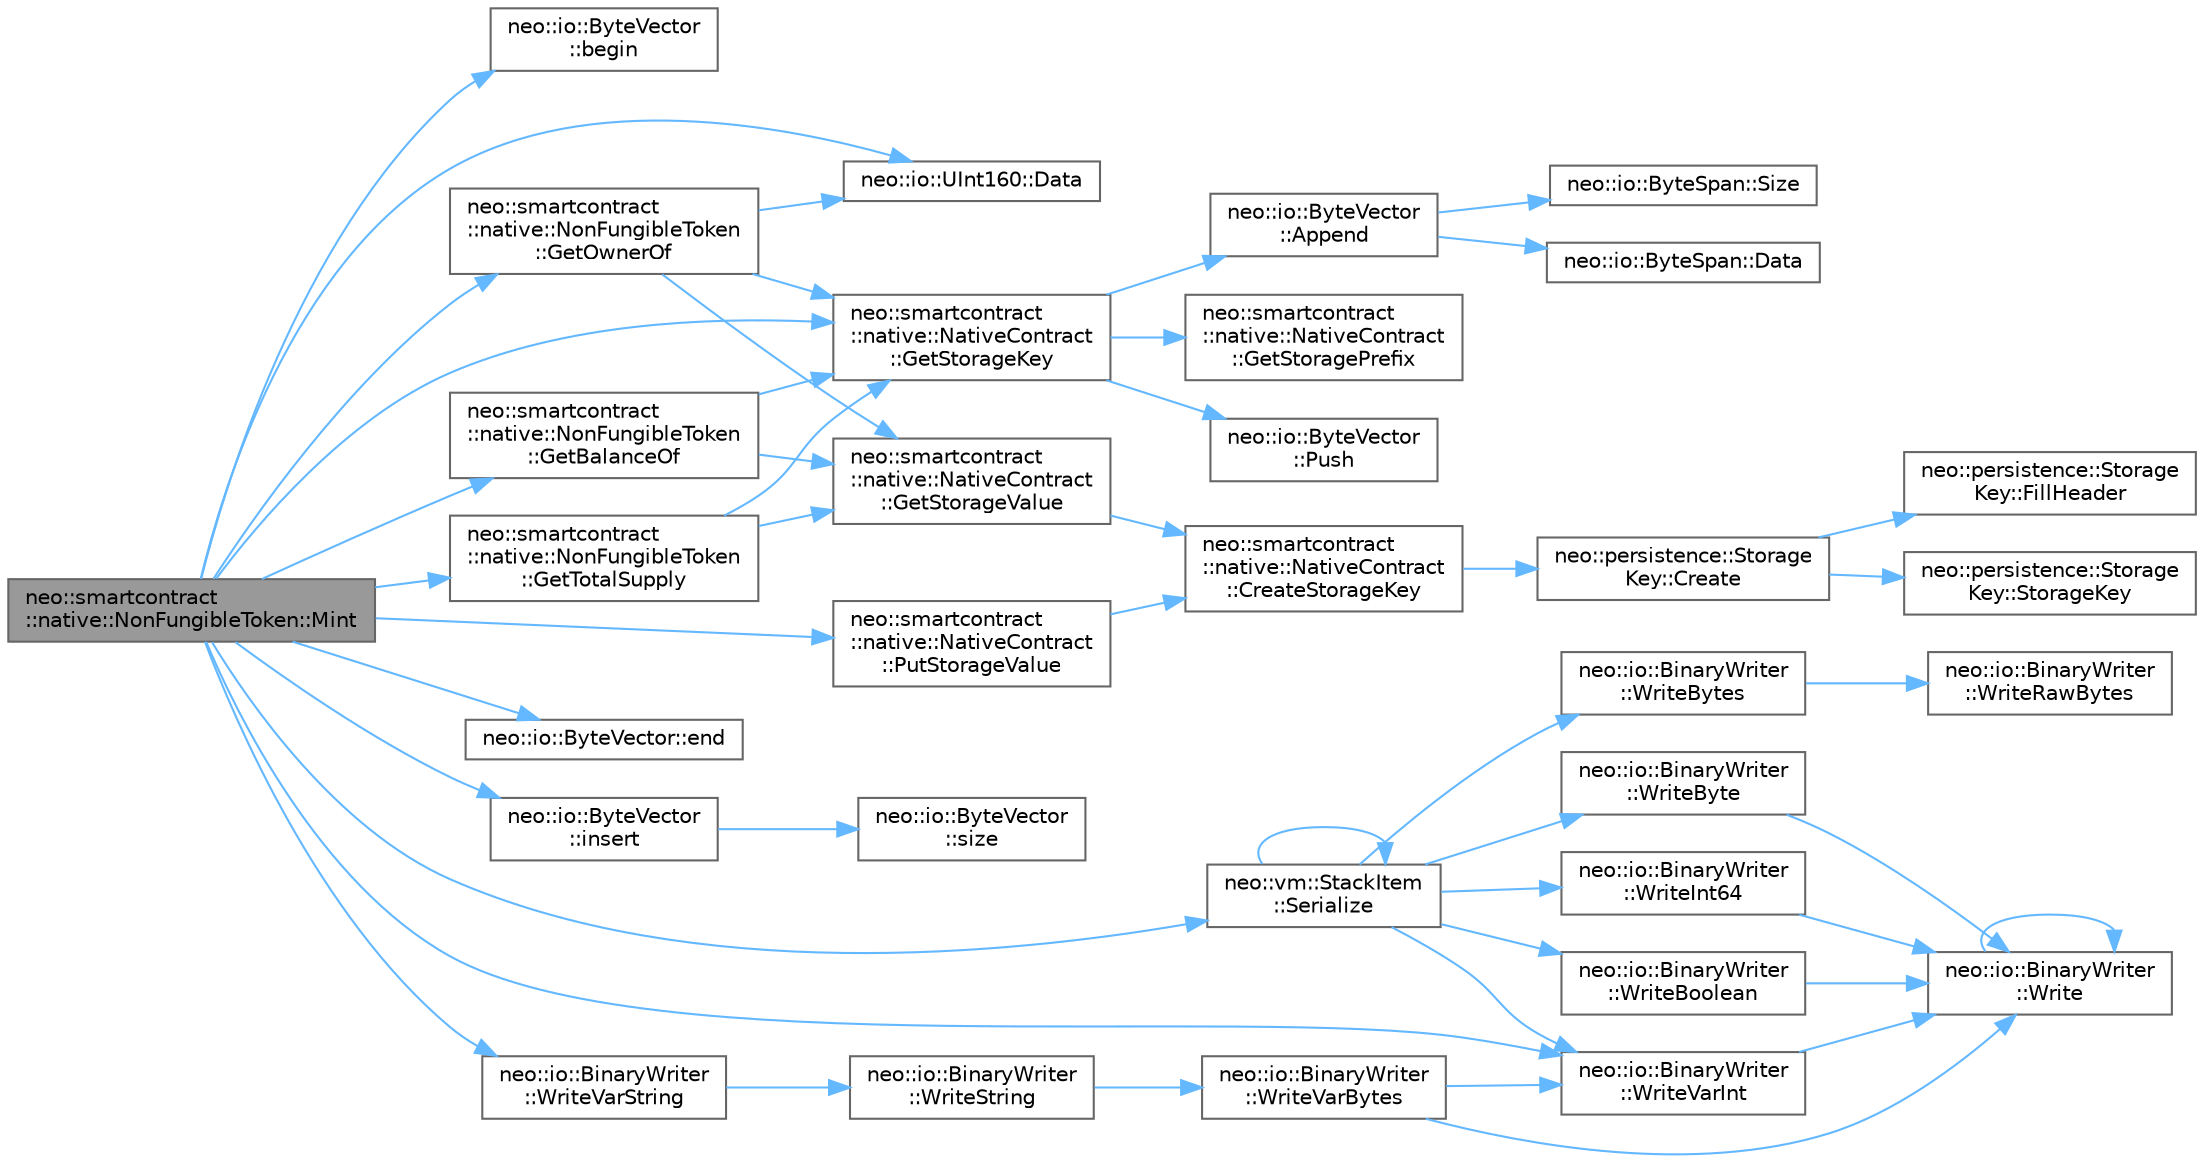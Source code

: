 digraph "neo::smartcontract::native::NonFungibleToken::Mint"
{
 // LATEX_PDF_SIZE
  bgcolor="transparent";
  edge [fontname=Helvetica,fontsize=10,labelfontname=Helvetica,labelfontsize=10];
  node [fontname=Helvetica,fontsize=10,shape=box,height=0.2,width=0.4];
  rankdir="LR";
  Node1 [id="Node000001",label="neo::smartcontract\l::native::NonFungibleToken::Mint",height=0.2,width=0.4,color="gray40", fillcolor="grey60", style="filled", fontcolor="black",tooltip="Mints a new token."];
  Node1 -> Node2 [id="edge47_Node000001_Node000002",color="steelblue1",style="solid",tooltip=" "];
  Node2 [id="Node000002",label="neo::io::ByteVector\l::begin",height=0.2,width=0.4,color="grey40", fillcolor="white", style="filled",URL="$classneo_1_1io_1_1_byte_vector.html#a66da39bab04ea07dea0388ce55b047db",tooltip="Gets an iterator to the beginning of the ByteVector."];
  Node1 -> Node3 [id="edge48_Node000001_Node000003",color="steelblue1",style="solid",tooltip=" "];
  Node3 [id="Node000003",label="neo::io::UInt160::Data",height=0.2,width=0.4,color="grey40", fillcolor="white", style="filled",URL="$classneo_1_1io_1_1_u_int160.html#ad3022981ff7dc5b1928972035b8c81e6",tooltip="Gets a pointer to the data."];
  Node1 -> Node4 [id="edge49_Node000001_Node000004",color="steelblue1",style="solid",tooltip=" "];
  Node4 [id="Node000004",label="neo::io::ByteVector::end",height=0.2,width=0.4,color="grey40", fillcolor="white", style="filled",URL="$classneo_1_1io_1_1_byte_vector.html#a6b53dac8823a4dd0b729471dd7855d61",tooltip="Gets an iterator to the end of the ByteVector."];
  Node1 -> Node5 [id="edge50_Node000001_Node000005",color="steelblue1",style="solid",tooltip=" "];
  Node5 [id="Node000005",label="neo::smartcontract\l::native::NonFungibleToken\l::GetBalanceOf",height=0.2,width=0.4,color="grey40", fillcolor="white", style="filled",URL="$classneo_1_1smartcontract_1_1native_1_1_non_fungible_token.html#a04b8e63eb726dc32f5367446fa9317bb",tooltip="Gets the balance of the specified account."];
  Node5 -> Node6 [id="edge51_Node000005_Node000006",color="steelblue1",style="solid",tooltip=" "];
  Node6 [id="Node000006",label="neo::smartcontract\l::native::NativeContract\l::GetStorageKey",height=0.2,width=0.4,color="grey40", fillcolor="white", style="filled",URL="$classneo_1_1smartcontract_1_1native_1_1_native_contract.html#aaa080efcc4d7deced7aded7bb968cd9c",tooltip="Gets the storage key."];
  Node6 -> Node7 [id="edge52_Node000006_Node000007",color="steelblue1",style="solid",tooltip=" "];
  Node7 [id="Node000007",label="neo::io::ByteVector\l::Append",height=0.2,width=0.4,color="grey40", fillcolor="white", style="filled",URL="$classneo_1_1io_1_1_byte_vector.html#a08fe2080218bc11daedc416387e6f37e",tooltip="Appends data to the ByteVector."];
  Node7 -> Node8 [id="edge53_Node000007_Node000008",color="steelblue1",style="solid",tooltip=" "];
  Node8 [id="Node000008",label="neo::io::ByteSpan::Data",height=0.2,width=0.4,color="grey40", fillcolor="white", style="filled",URL="$classneo_1_1io_1_1_byte_span.html#a0285a19eb5cd212ecd1079e0bc5e494c",tooltip="Gets a pointer to the data."];
  Node7 -> Node9 [id="edge54_Node000007_Node000009",color="steelblue1",style="solid",tooltip=" "];
  Node9 [id="Node000009",label="neo::io::ByteSpan::Size",height=0.2,width=0.4,color="grey40", fillcolor="white", style="filled",URL="$classneo_1_1io_1_1_byte_span.html#a4a869430800a37dcbeefac6f36468fcb",tooltip="Gets the size of the ByteSpan."];
  Node6 -> Node10 [id="edge55_Node000006_Node000010",color="steelblue1",style="solid",tooltip=" "];
  Node10 [id="Node000010",label="neo::smartcontract\l::native::NativeContract\l::GetStoragePrefix",height=0.2,width=0.4,color="grey40", fillcolor="white", style="filled",URL="$classneo_1_1smartcontract_1_1native_1_1_native_contract.html#a6d9998fc6c7dbedcc447f403fddb6d08",tooltip="Gets the storage prefix."];
  Node6 -> Node11 [id="edge56_Node000006_Node000011",color="steelblue1",style="solid",tooltip=" "];
  Node11 [id="Node000011",label="neo::io::ByteVector\l::Push",height=0.2,width=0.4,color="grey40", fillcolor="white", style="filled",URL="$classneo_1_1io_1_1_byte_vector.html#a57eb840afcbc9cd7b784081f9f546dab",tooltip="Pushes a byte to the end of the ByteVector."];
  Node5 -> Node12 [id="edge57_Node000005_Node000012",color="steelblue1",style="solid",tooltip=" "];
  Node12 [id="Node000012",label="neo::smartcontract\l::native::NativeContract\l::GetStorageValue",height=0.2,width=0.4,color="grey40", fillcolor="white", style="filled",URL="$classneo_1_1smartcontract_1_1native_1_1_native_contract.html#aa8eed221a7bf2bce103f7e1fef187e6c",tooltip="Gets the storage value."];
  Node12 -> Node13 [id="edge58_Node000012_Node000013",color="steelblue1",style="solid",tooltip=" "];
  Node13 [id="Node000013",label="neo::smartcontract\l::native::NativeContract\l::CreateStorageKey",height=0.2,width=0.4,color="grey40", fillcolor="white", style="filled",URL="$classneo_1_1smartcontract_1_1native_1_1_native_contract.html#a5a9ec24cc4c1584fb00fdf32f614dbd8",tooltip="Creates a storage key with the specified prefix."];
  Node13 -> Node14 [id="edge59_Node000013_Node000014",color="steelblue1",style="solid",tooltip=" "];
  Node14 [id="Node000014",label="neo::persistence::Storage\lKey::Create",height=0.2,width=0.4,color="grey40", fillcolor="white", style="filled",URL="$classneo_1_1persistence_1_1_storage_key.html#ae7001770e96642cfdb2f878c6264bf51",tooltip="Creates a storage key with contract ID and prefix."];
  Node14 -> Node15 [id="edge60_Node000014_Node000015",color="steelblue1",style="solid",tooltip=" "];
  Node15 [id="Node000015",label="neo::persistence::Storage\lKey::FillHeader",height=0.2,width=0.4,color="grey40", fillcolor="white", style="filled",URL="$classneo_1_1persistence_1_1_storage_key.html#a4a6ee8a47d7cfb0b3802d3697ddf571f",tooltip="Fills the header (contract ID + prefix) into a span."];
  Node14 -> Node16 [id="edge61_Node000014_Node000016",color="steelblue1",style="solid",tooltip=" "];
  Node16 [id="Node000016",label="neo::persistence::Storage\lKey::StorageKey",height=0.2,width=0.4,color="grey40", fillcolor="white", style="filled",URL="$classneo_1_1persistence_1_1_storage_key.html#a26e71bde9629f81837c84d69d83fd75a",tooltip="Constructs an empty StorageKey."];
  Node1 -> Node17 [id="edge62_Node000001_Node000017",color="steelblue1",style="solid",tooltip=" "];
  Node17 [id="Node000017",label="neo::smartcontract\l::native::NonFungibleToken\l::GetOwnerOf",height=0.2,width=0.4,color="grey40", fillcolor="white", style="filled",URL="$classneo_1_1smartcontract_1_1native_1_1_non_fungible_token.html#ae5cee616f47ee01f3e1de2af8d90c8d8",tooltip="Gets the owner of the specified token."];
  Node17 -> Node3 [id="edge63_Node000017_Node000003",color="steelblue1",style="solid",tooltip=" "];
  Node17 -> Node6 [id="edge64_Node000017_Node000006",color="steelblue1",style="solid",tooltip=" "];
  Node17 -> Node12 [id="edge65_Node000017_Node000012",color="steelblue1",style="solid",tooltip=" "];
  Node1 -> Node6 [id="edge66_Node000001_Node000006",color="steelblue1",style="solid",tooltip=" "];
  Node1 -> Node18 [id="edge67_Node000001_Node000018",color="steelblue1",style="solid",tooltip=" "];
  Node18 [id="Node000018",label="neo::smartcontract\l::native::NonFungibleToken\l::GetTotalSupply",height=0.2,width=0.4,color="grey40", fillcolor="white", style="filled",URL="$classneo_1_1smartcontract_1_1native_1_1_non_fungible_token.html#acb380e78f03837b19f0b835c1ae1cb73",tooltip="Gets the total supply of the token."];
  Node18 -> Node6 [id="edge68_Node000018_Node000006",color="steelblue1",style="solid",tooltip=" "];
  Node18 -> Node12 [id="edge69_Node000018_Node000012",color="steelblue1",style="solid",tooltip=" "];
  Node1 -> Node19 [id="edge70_Node000001_Node000019",color="steelblue1",style="solid",tooltip=" "];
  Node19 [id="Node000019",label="neo::io::ByteVector\l::insert",height=0.2,width=0.4,color="grey40", fillcolor="white", style="filled",URL="$classneo_1_1io_1_1_byte_vector.html#a2d7a8711fbe8b4351fd18b7a45314de5",tooltip="Inserts data at the specified position."];
  Node19 -> Node20 [id="edge71_Node000019_Node000020",color="steelblue1",style="solid",tooltip=" "];
  Node20 [id="Node000020",label="neo::io::ByteVector\l::size",height=0.2,width=0.4,color="grey40", fillcolor="white", style="filled",URL="$classneo_1_1io_1_1_byte_vector.html#aa810a2a94af643c2ec1e2400da53d3d7",tooltip="Gets the size of the ByteVector (STL compatibility)."];
  Node1 -> Node21 [id="edge72_Node000001_Node000021",color="steelblue1",style="solid",tooltip=" "];
  Node21 [id="Node000021",label="neo::smartcontract\l::native::NativeContract\l::PutStorageValue",height=0.2,width=0.4,color="grey40", fillcolor="white", style="filled",URL="$classneo_1_1smartcontract_1_1native_1_1_native_contract.html#a88e6f4aa548d073c5740d1eb0f59f91e",tooltip="Puts the storage value."];
  Node21 -> Node13 [id="edge73_Node000021_Node000013",color="steelblue1",style="solid",tooltip=" "];
  Node1 -> Node22 [id="edge74_Node000001_Node000022",color="steelblue1",style="solid",tooltip=" "];
  Node22 [id="Node000022",label="neo::vm::StackItem\l::Serialize",height=0.2,width=0.4,color="grey40", fillcolor="white", style="filled",URL="$classneo_1_1vm_1_1_stack_item.html#afedb5faf8be4db1e6e986a8de9147f06",tooltip="Serializes a StackItem to a binary writer."];
  Node22 -> Node22 [id="edge75_Node000022_Node000022",color="steelblue1",style="solid",tooltip=" "];
  Node22 -> Node23 [id="edge76_Node000022_Node000023",color="steelblue1",style="solid",tooltip=" "];
  Node23 [id="Node000023",label="neo::io::BinaryWriter\l::WriteBoolean",height=0.2,width=0.4,color="grey40", fillcolor="white", style="filled",URL="$classneo_1_1io_1_1_binary_writer.html#aede2074b9edfe88c7b0e9b89495e3f9a",tooltip="Writes a boolean value to the stream (alias for Write(bool))."];
  Node23 -> Node24 [id="edge77_Node000023_Node000024",color="steelblue1",style="solid",tooltip=" "];
  Node24 [id="Node000024",label="neo::io::BinaryWriter\l::Write",height=0.2,width=0.4,color="grey40", fillcolor="white", style="filled",URL="$classneo_1_1io_1_1_binary_writer.html#ac50767ade20a9099ba7e6b6ed684ef45",tooltip="Writes a boolean value to the stream."];
  Node24 -> Node24 [id="edge78_Node000024_Node000024",color="steelblue1",style="solid",tooltip=" "];
  Node22 -> Node25 [id="edge79_Node000022_Node000025",color="steelblue1",style="solid",tooltip=" "];
  Node25 [id="Node000025",label="neo::io::BinaryWriter\l::WriteByte",height=0.2,width=0.4,color="grey40", fillcolor="white", style="filled",URL="$classneo_1_1io_1_1_binary_writer.html#a5feea4151aba02bc0dc2fcf909f8aa5f",tooltip="Writes a byte to the stream (alias for Write(uint8_t))."];
  Node25 -> Node24 [id="edge80_Node000025_Node000024",color="steelblue1",style="solid",tooltip=" "];
  Node22 -> Node26 [id="edge81_Node000022_Node000026",color="steelblue1",style="solid",tooltip=" "];
  Node26 [id="Node000026",label="neo::io::BinaryWriter\l::WriteBytes",height=0.2,width=0.4,color="grey40", fillcolor="white", style="filled",URL="$classneo_1_1io_1_1_binary_writer.html#ae3c1b07c69e845d462faa589bac759e3",tooltip="Writes raw bytes to the stream."];
  Node26 -> Node27 [id="edge82_Node000026_Node000027",color="steelblue1",style="solid",tooltip=" "];
  Node27 [id="Node000027",label="neo::io::BinaryWriter\l::WriteRawBytes",height=0.2,width=0.4,color="grey40", fillcolor="white", style="filled",URL="$classneo_1_1io_1_1_binary_writer.html#a4bc7c51a7a85bfff2189942cd831f840",tooltip="Helper method to write raw bytes to either stream or buffer."];
  Node22 -> Node28 [id="edge83_Node000022_Node000028",color="steelblue1",style="solid",tooltip=" "];
  Node28 [id="Node000028",label="neo::io::BinaryWriter\l::WriteInt64",height=0.2,width=0.4,color="grey40", fillcolor="white", style="filled",URL="$classneo_1_1io_1_1_binary_writer.html#ad05d340408c8a415e811d785e467da07",tooltip="Writes a 64-bit signed integer to the stream (alias for Write(int64_t))."];
  Node28 -> Node24 [id="edge84_Node000028_Node000024",color="steelblue1",style="solid",tooltip=" "];
  Node22 -> Node29 [id="edge85_Node000022_Node000029",color="steelblue1",style="solid",tooltip=" "];
  Node29 [id="Node000029",label="neo::io::BinaryWriter\l::WriteVarInt",height=0.2,width=0.4,color="grey40", fillcolor="white", style="filled",URL="$classneo_1_1io_1_1_binary_writer.html#a39fc5781e0d7a018ac8a1d86fea0cd4e",tooltip="Writes a variable-length integer to the stream."];
  Node29 -> Node24 [id="edge86_Node000029_Node000024",color="steelblue1",style="solid",tooltip=" "];
  Node1 -> Node29 [id="edge87_Node000001_Node000029",color="steelblue1",style="solid",tooltip=" "];
  Node1 -> Node30 [id="edge88_Node000001_Node000030",color="steelblue1",style="solid",tooltip=" "];
  Node30 [id="Node000030",label="neo::io::BinaryWriter\l::WriteVarString",height=0.2,width=0.4,color="grey40", fillcolor="white", style="filled",URL="$classneo_1_1io_1_1_binary_writer.html#adf19ab19fb99eee8a37ffa5a3739bc85",tooltip="Writes a variable-length string to the stream."];
  Node30 -> Node31 [id="edge89_Node000030_Node000031",color="steelblue1",style="solid",tooltip=" "];
  Node31 [id="Node000031",label="neo::io::BinaryWriter\l::WriteString",height=0.2,width=0.4,color="grey40", fillcolor="white", style="filled",URL="$classneo_1_1io_1_1_binary_writer.html#a1c0c000281b23e2e904a89a070758ba3",tooltip="Writes a string to the stream."];
  Node31 -> Node32 [id="edge90_Node000031_Node000032",color="steelblue1",style="solid",tooltip=" "];
  Node32 [id="Node000032",label="neo::io::BinaryWriter\l::WriteVarBytes",height=0.2,width=0.4,color="grey40", fillcolor="white", style="filled",URL="$classneo_1_1io_1_1_binary_writer.html#ace5e14a07bea5e53bc025433e531853d",tooltip="Writes a variable-length byte array to the stream."];
  Node32 -> Node24 [id="edge91_Node000032_Node000024",color="steelblue1",style="solid",tooltip=" "];
  Node32 -> Node29 [id="edge92_Node000032_Node000029",color="steelblue1",style="solid",tooltip=" "];
}

